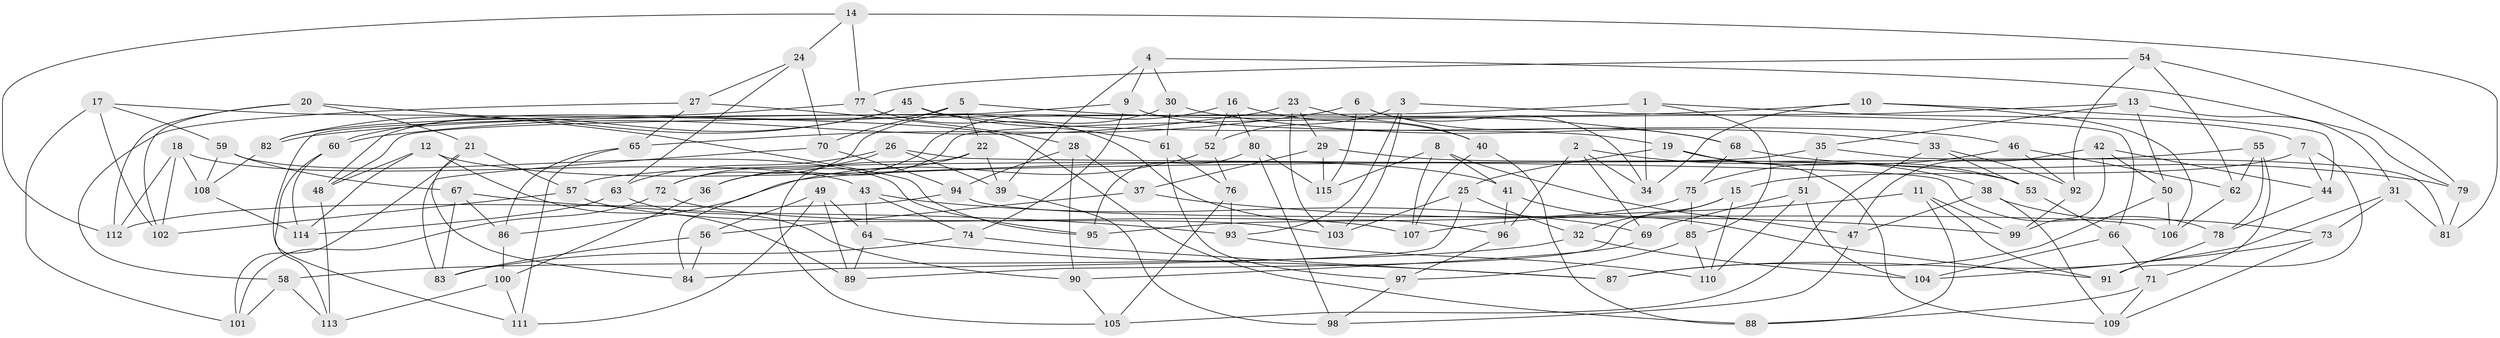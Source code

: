 // Generated by graph-tools (version 1.1) at 2025/11/02/27/25 16:11:47]
// undirected, 115 vertices, 230 edges
graph export_dot {
graph [start="1"]
  node [color=gray90,style=filled];
  1;
  2;
  3;
  4;
  5;
  6;
  7;
  8;
  9;
  10;
  11;
  12;
  13;
  14;
  15;
  16;
  17;
  18;
  19;
  20;
  21;
  22;
  23;
  24;
  25;
  26;
  27;
  28;
  29;
  30;
  31;
  32;
  33;
  34;
  35;
  36;
  37;
  38;
  39;
  40;
  41;
  42;
  43;
  44;
  45;
  46;
  47;
  48;
  49;
  50;
  51;
  52;
  53;
  54;
  55;
  56;
  57;
  58;
  59;
  60;
  61;
  62;
  63;
  64;
  65;
  66;
  67;
  68;
  69;
  70;
  71;
  72;
  73;
  74;
  75;
  76;
  77;
  78;
  79;
  80;
  81;
  82;
  83;
  84;
  85;
  86;
  87;
  88;
  89;
  90;
  91;
  92;
  93;
  94;
  95;
  96;
  97;
  98;
  99;
  100;
  101;
  102;
  103;
  104;
  105;
  106;
  107;
  108;
  109;
  110;
  111;
  112;
  113;
  114;
  115;
  1 -- 34;
  1 -- 7;
  1 -- 85;
  1 -- 48;
  2 -- 96;
  2 -- 38;
  2 -- 34;
  2 -- 69;
  3 -- 93;
  3 -- 103;
  3 -- 66;
  3 -- 52;
  4 -- 30;
  4 -- 79;
  4 -- 9;
  4 -- 39;
  5 -- 68;
  5 -- 48;
  5 -- 70;
  5 -- 22;
  6 -- 115;
  6 -- 68;
  6 -- 65;
  6 -- 34;
  7 -- 91;
  7 -- 15;
  7 -- 44;
  8 -- 115;
  8 -- 41;
  8 -- 107;
  8 -- 47;
  9 -- 111;
  9 -- 19;
  9 -- 74;
  10 -- 34;
  10 -- 82;
  10 -- 106;
  10 -- 44;
  11 -- 107;
  11 -- 99;
  11 -- 91;
  11 -- 88;
  12 -- 41;
  12 -- 48;
  12 -- 89;
  12 -- 114;
  13 -- 35;
  13 -- 36;
  13 -- 31;
  13 -- 50;
  14 -- 77;
  14 -- 24;
  14 -- 112;
  14 -- 81;
  15 -- 110;
  15 -- 32;
  15 -- 89;
  16 -- 40;
  16 -- 52;
  16 -- 36;
  16 -- 80;
  17 -- 102;
  17 -- 59;
  17 -- 101;
  17 -- 88;
  18 -- 102;
  18 -- 108;
  18 -- 43;
  18 -- 112;
  19 -- 53;
  19 -- 109;
  19 -- 25;
  20 -- 112;
  20 -- 102;
  20 -- 95;
  20 -- 21;
  21 -- 57;
  21 -- 84;
  21 -- 101;
  22 -- 36;
  22 -- 105;
  22 -- 39;
  23 -- 29;
  23 -- 103;
  23 -- 40;
  23 -- 60;
  24 -- 27;
  24 -- 70;
  24 -- 63;
  25 -- 84;
  25 -- 32;
  25 -- 103;
  26 -- 63;
  26 -- 72;
  26 -- 78;
  26 -- 39;
  27 -- 65;
  27 -- 58;
  27 -- 28;
  28 -- 37;
  28 -- 94;
  28 -- 90;
  29 -- 115;
  29 -- 53;
  29 -- 37;
  30 -- 33;
  30 -- 61;
  30 -- 72;
  31 -- 81;
  31 -- 73;
  31 -- 87;
  32 -- 104;
  32 -- 58;
  33 -- 105;
  33 -- 92;
  33 -- 53;
  35 -- 51;
  35 -- 57;
  35 -- 81;
  36 -- 100;
  37 -- 99;
  37 -- 56;
  38 -- 73;
  38 -- 47;
  38 -- 109;
  39 -- 98;
  40 -- 88;
  40 -- 107;
  41 -- 91;
  41 -- 96;
  42 -- 44;
  42 -- 99;
  42 -- 50;
  42 -- 47;
  43 -- 74;
  43 -- 69;
  43 -- 64;
  44 -- 78;
  45 -- 60;
  45 -- 61;
  45 -- 82;
  45 -- 46;
  46 -- 92;
  46 -- 75;
  46 -- 62;
  47 -- 98;
  48 -- 113;
  49 -- 64;
  49 -- 111;
  49 -- 56;
  49 -- 89;
  50 -- 106;
  50 -- 87;
  51 -- 110;
  51 -- 69;
  51 -- 104;
  52 -- 76;
  52 -- 84;
  53 -- 66;
  54 -- 92;
  54 -- 79;
  54 -- 62;
  54 -- 77;
  55 -- 86;
  55 -- 71;
  55 -- 78;
  55 -- 62;
  56 -- 84;
  56 -- 83;
  57 -- 102;
  57 -- 107;
  58 -- 113;
  58 -- 101;
  59 -- 95;
  59 -- 108;
  59 -- 67;
  60 -- 113;
  60 -- 114;
  61 -- 76;
  61 -- 97;
  62 -- 106;
  63 -- 90;
  63 -- 114;
  64 -- 89;
  64 -- 87;
  65 -- 111;
  65 -- 86;
  66 -- 71;
  66 -- 104;
  67 -- 93;
  67 -- 86;
  67 -- 83;
  68 -- 75;
  68 -- 79;
  69 -- 90;
  70 -- 83;
  70 -- 94;
  71 -- 109;
  71 -- 88;
  72 -- 101;
  72 -- 103;
  73 -- 104;
  73 -- 109;
  74 -- 83;
  74 -- 87;
  75 -- 95;
  75 -- 85;
  76 -- 105;
  76 -- 93;
  77 -- 96;
  77 -- 82;
  78 -- 91;
  79 -- 81;
  80 -- 115;
  80 -- 98;
  80 -- 95;
  82 -- 108;
  85 -- 97;
  85 -- 110;
  86 -- 100;
  90 -- 105;
  92 -- 99;
  93 -- 110;
  94 -- 106;
  94 -- 112;
  96 -- 97;
  97 -- 98;
  100 -- 111;
  100 -- 113;
  108 -- 114;
}
